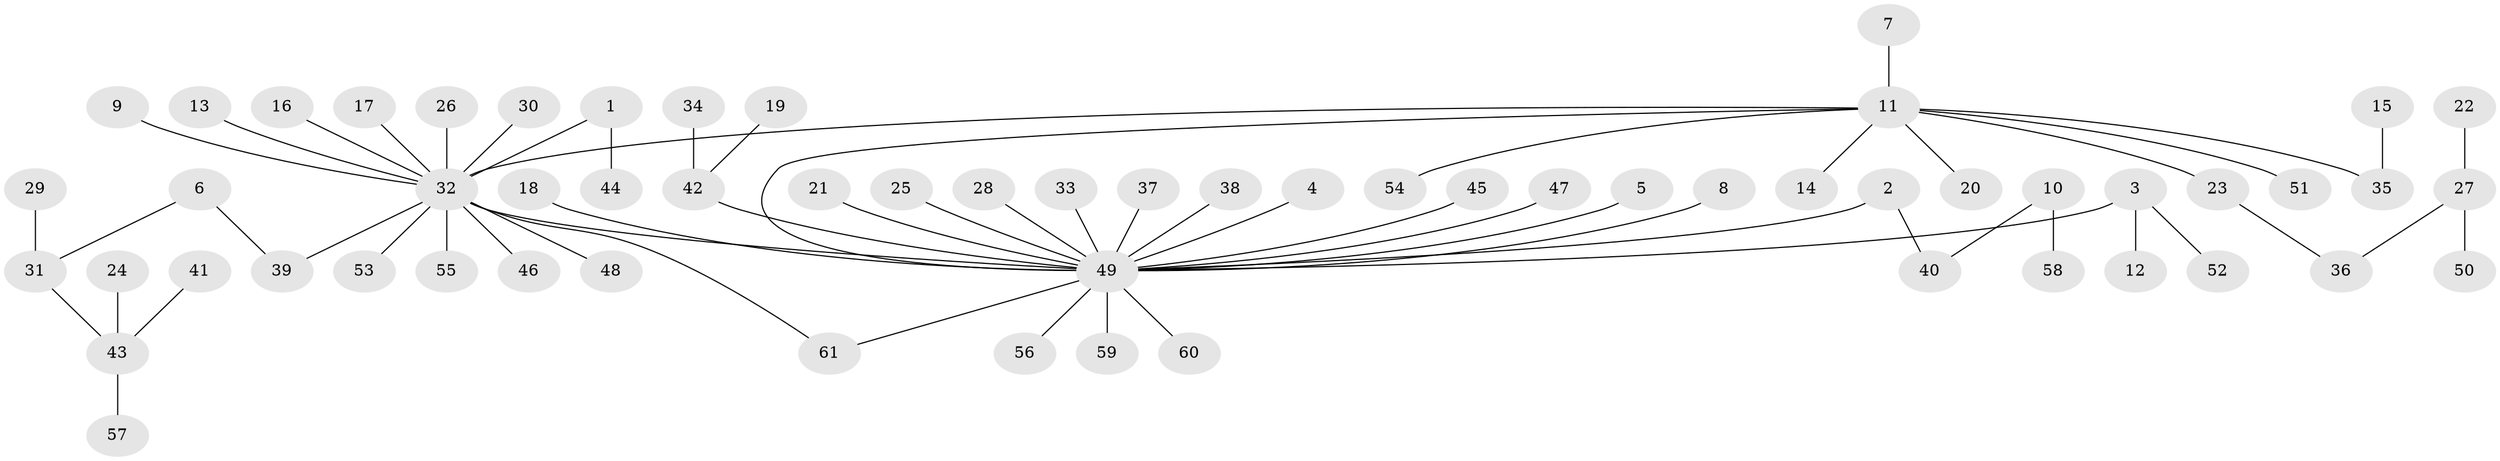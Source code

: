// original degree distribution, {11: 0.01, 18: 0.01, 25: 0.01, 2: 0.23, 3: 0.06, 4: 0.04, 1: 0.62, 5: 0.02}
// Generated by graph-tools (version 1.1) at 2025/36/03/04/25 23:36:54]
// undirected, 61 vertices, 62 edges
graph export_dot {
  node [color=gray90,style=filled];
  1;
  2;
  3;
  4;
  5;
  6;
  7;
  8;
  9;
  10;
  11;
  12;
  13;
  14;
  15;
  16;
  17;
  18;
  19;
  20;
  21;
  22;
  23;
  24;
  25;
  26;
  27;
  28;
  29;
  30;
  31;
  32;
  33;
  34;
  35;
  36;
  37;
  38;
  39;
  40;
  41;
  42;
  43;
  44;
  45;
  46;
  47;
  48;
  49;
  50;
  51;
  52;
  53;
  54;
  55;
  56;
  57;
  58;
  59;
  60;
  61;
  1 -- 32 [weight=1.0];
  1 -- 44 [weight=1.0];
  2 -- 40 [weight=1.0];
  2 -- 49 [weight=1.0];
  3 -- 12 [weight=1.0];
  3 -- 49 [weight=1.0];
  3 -- 52 [weight=1.0];
  4 -- 49 [weight=1.0];
  5 -- 49 [weight=1.0];
  6 -- 31 [weight=1.0];
  6 -- 39 [weight=1.0];
  7 -- 11 [weight=1.0];
  8 -- 49 [weight=1.0];
  9 -- 32 [weight=1.0];
  10 -- 40 [weight=1.0];
  10 -- 58 [weight=1.0];
  11 -- 14 [weight=1.0];
  11 -- 20 [weight=1.0];
  11 -- 23 [weight=1.0];
  11 -- 32 [weight=1.0];
  11 -- 35 [weight=1.0];
  11 -- 49 [weight=1.0];
  11 -- 51 [weight=1.0];
  11 -- 54 [weight=1.0];
  13 -- 32 [weight=1.0];
  15 -- 35 [weight=1.0];
  16 -- 32 [weight=1.0];
  17 -- 32 [weight=1.0];
  18 -- 49 [weight=1.0];
  19 -- 42 [weight=1.0];
  21 -- 49 [weight=1.0];
  22 -- 27 [weight=1.0];
  23 -- 36 [weight=1.0];
  24 -- 43 [weight=1.0];
  25 -- 49 [weight=1.0];
  26 -- 32 [weight=1.0];
  27 -- 36 [weight=1.0];
  27 -- 50 [weight=1.0];
  28 -- 49 [weight=1.0];
  29 -- 31 [weight=1.0];
  30 -- 32 [weight=1.0];
  31 -- 43 [weight=1.0];
  32 -- 39 [weight=1.0];
  32 -- 46 [weight=1.0];
  32 -- 48 [weight=1.0];
  32 -- 49 [weight=1.0];
  32 -- 53 [weight=1.0];
  32 -- 55 [weight=1.0];
  32 -- 61 [weight=1.0];
  33 -- 49 [weight=1.0];
  34 -- 42 [weight=1.0];
  37 -- 49 [weight=1.0];
  38 -- 49 [weight=1.0];
  41 -- 43 [weight=1.0];
  42 -- 49 [weight=1.0];
  43 -- 57 [weight=1.0];
  45 -- 49 [weight=1.0];
  47 -- 49 [weight=1.0];
  49 -- 56 [weight=1.0];
  49 -- 59 [weight=1.0];
  49 -- 60 [weight=1.0];
  49 -- 61 [weight=1.0];
}
